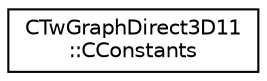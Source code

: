 digraph "Graphical Class Hierarchy"
{
  edge [fontname="Helvetica",fontsize="10",labelfontname="Helvetica",labelfontsize="10"];
  node [fontname="Helvetica",fontsize="10",shape=record];
  rankdir="LR";
  Node1 [label="CTwGraphDirect3D11\l::CConstants",height=0.2,width=0.4,color="black", fillcolor="white", style="filled",URL="$struct_c_tw_graph_direct3_d11_1_1_c_constants.html"];
}

